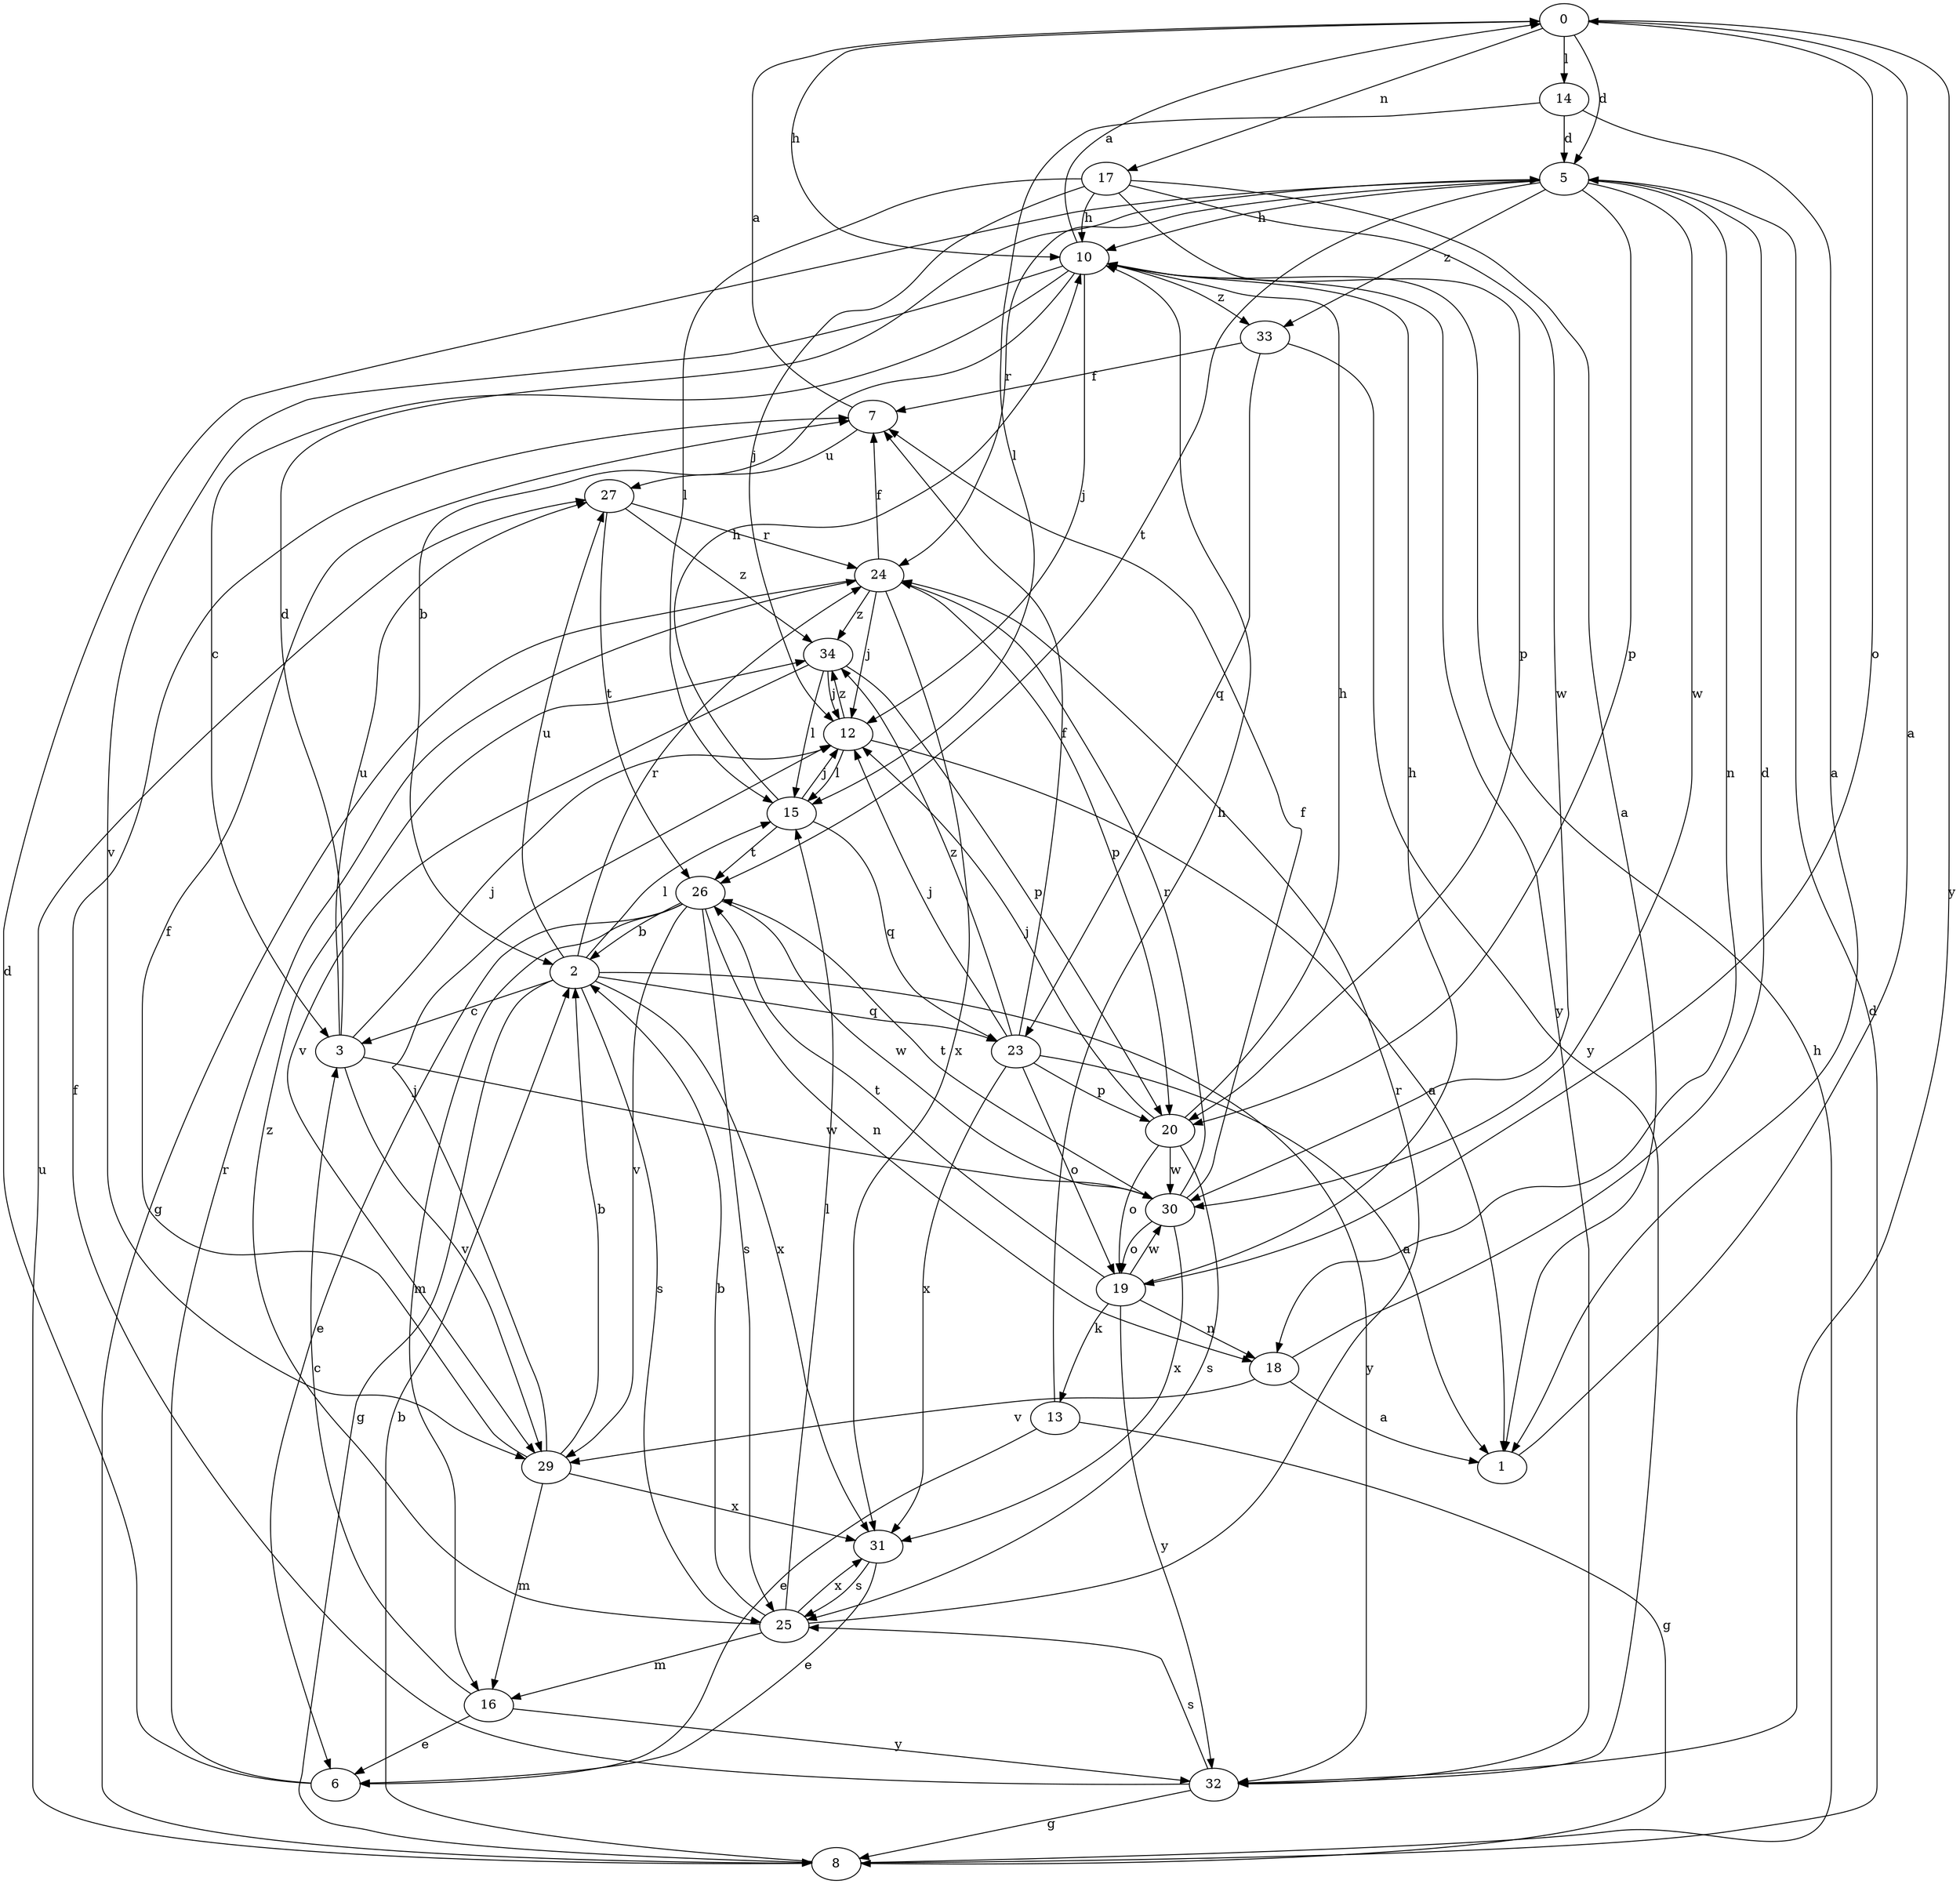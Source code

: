 strict digraph  {
0;
1;
2;
3;
5;
6;
7;
8;
10;
12;
13;
14;
15;
16;
17;
18;
19;
20;
23;
24;
25;
26;
27;
29;
30;
31;
32;
33;
34;
0 -> 5  [label=d];
0 -> 10  [label=h];
0 -> 14  [label=l];
0 -> 17  [label=n];
0 -> 19  [label=o];
0 -> 32  [label=y];
1 -> 0  [label=a];
2 -> 3  [label=c];
2 -> 8  [label=g];
2 -> 15  [label=l];
2 -> 23  [label=q];
2 -> 24  [label=r];
2 -> 25  [label=s];
2 -> 27  [label=u];
2 -> 31  [label=x];
2 -> 32  [label=y];
3 -> 5  [label=d];
3 -> 12  [label=j];
3 -> 27  [label=u];
3 -> 29  [label=v];
3 -> 30  [label=w];
5 -> 10  [label=h];
5 -> 18  [label=n];
5 -> 20  [label=p];
5 -> 24  [label=r];
5 -> 26  [label=t];
5 -> 30  [label=w];
5 -> 33  [label=z];
6 -> 5  [label=d];
6 -> 24  [label=r];
7 -> 0  [label=a];
7 -> 27  [label=u];
8 -> 2  [label=b];
8 -> 5  [label=d];
8 -> 10  [label=h];
8 -> 27  [label=u];
10 -> 0  [label=a];
10 -> 2  [label=b];
10 -> 3  [label=c];
10 -> 12  [label=j];
10 -> 29  [label=v];
10 -> 32  [label=y];
10 -> 33  [label=z];
12 -> 1  [label=a];
12 -> 15  [label=l];
12 -> 34  [label=z];
13 -> 6  [label=e];
13 -> 8  [label=g];
13 -> 10  [label=h];
14 -> 1  [label=a];
14 -> 5  [label=d];
14 -> 15  [label=l];
15 -> 10  [label=h];
15 -> 12  [label=j];
15 -> 23  [label=q];
15 -> 26  [label=t];
16 -> 3  [label=c];
16 -> 6  [label=e];
16 -> 32  [label=y];
17 -> 1  [label=a];
17 -> 10  [label=h];
17 -> 12  [label=j];
17 -> 15  [label=l];
17 -> 20  [label=p];
17 -> 30  [label=w];
18 -> 1  [label=a];
18 -> 5  [label=d];
18 -> 29  [label=v];
19 -> 10  [label=h];
19 -> 13  [label=k];
19 -> 18  [label=n];
19 -> 26  [label=t];
19 -> 30  [label=w];
19 -> 32  [label=y];
20 -> 10  [label=h];
20 -> 12  [label=j];
20 -> 19  [label=o];
20 -> 25  [label=s];
20 -> 30  [label=w];
23 -> 1  [label=a];
23 -> 7  [label=f];
23 -> 12  [label=j];
23 -> 19  [label=o];
23 -> 20  [label=p];
23 -> 31  [label=x];
23 -> 34  [label=z];
24 -> 7  [label=f];
24 -> 8  [label=g];
24 -> 12  [label=j];
24 -> 20  [label=p];
24 -> 31  [label=x];
24 -> 34  [label=z];
25 -> 2  [label=b];
25 -> 15  [label=l];
25 -> 16  [label=m];
25 -> 24  [label=r];
25 -> 31  [label=x];
25 -> 34  [label=z];
26 -> 2  [label=b];
26 -> 6  [label=e];
26 -> 16  [label=m];
26 -> 18  [label=n];
26 -> 25  [label=s];
26 -> 29  [label=v];
26 -> 30  [label=w];
27 -> 24  [label=r];
27 -> 26  [label=t];
27 -> 34  [label=z];
29 -> 2  [label=b];
29 -> 7  [label=f];
29 -> 12  [label=j];
29 -> 16  [label=m];
29 -> 31  [label=x];
30 -> 7  [label=f];
30 -> 19  [label=o];
30 -> 24  [label=r];
30 -> 26  [label=t];
30 -> 31  [label=x];
31 -> 6  [label=e];
31 -> 25  [label=s];
32 -> 7  [label=f];
32 -> 8  [label=g];
32 -> 25  [label=s];
33 -> 7  [label=f];
33 -> 23  [label=q];
33 -> 32  [label=y];
34 -> 12  [label=j];
34 -> 15  [label=l];
34 -> 20  [label=p];
34 -> 29  [label=v];
}
